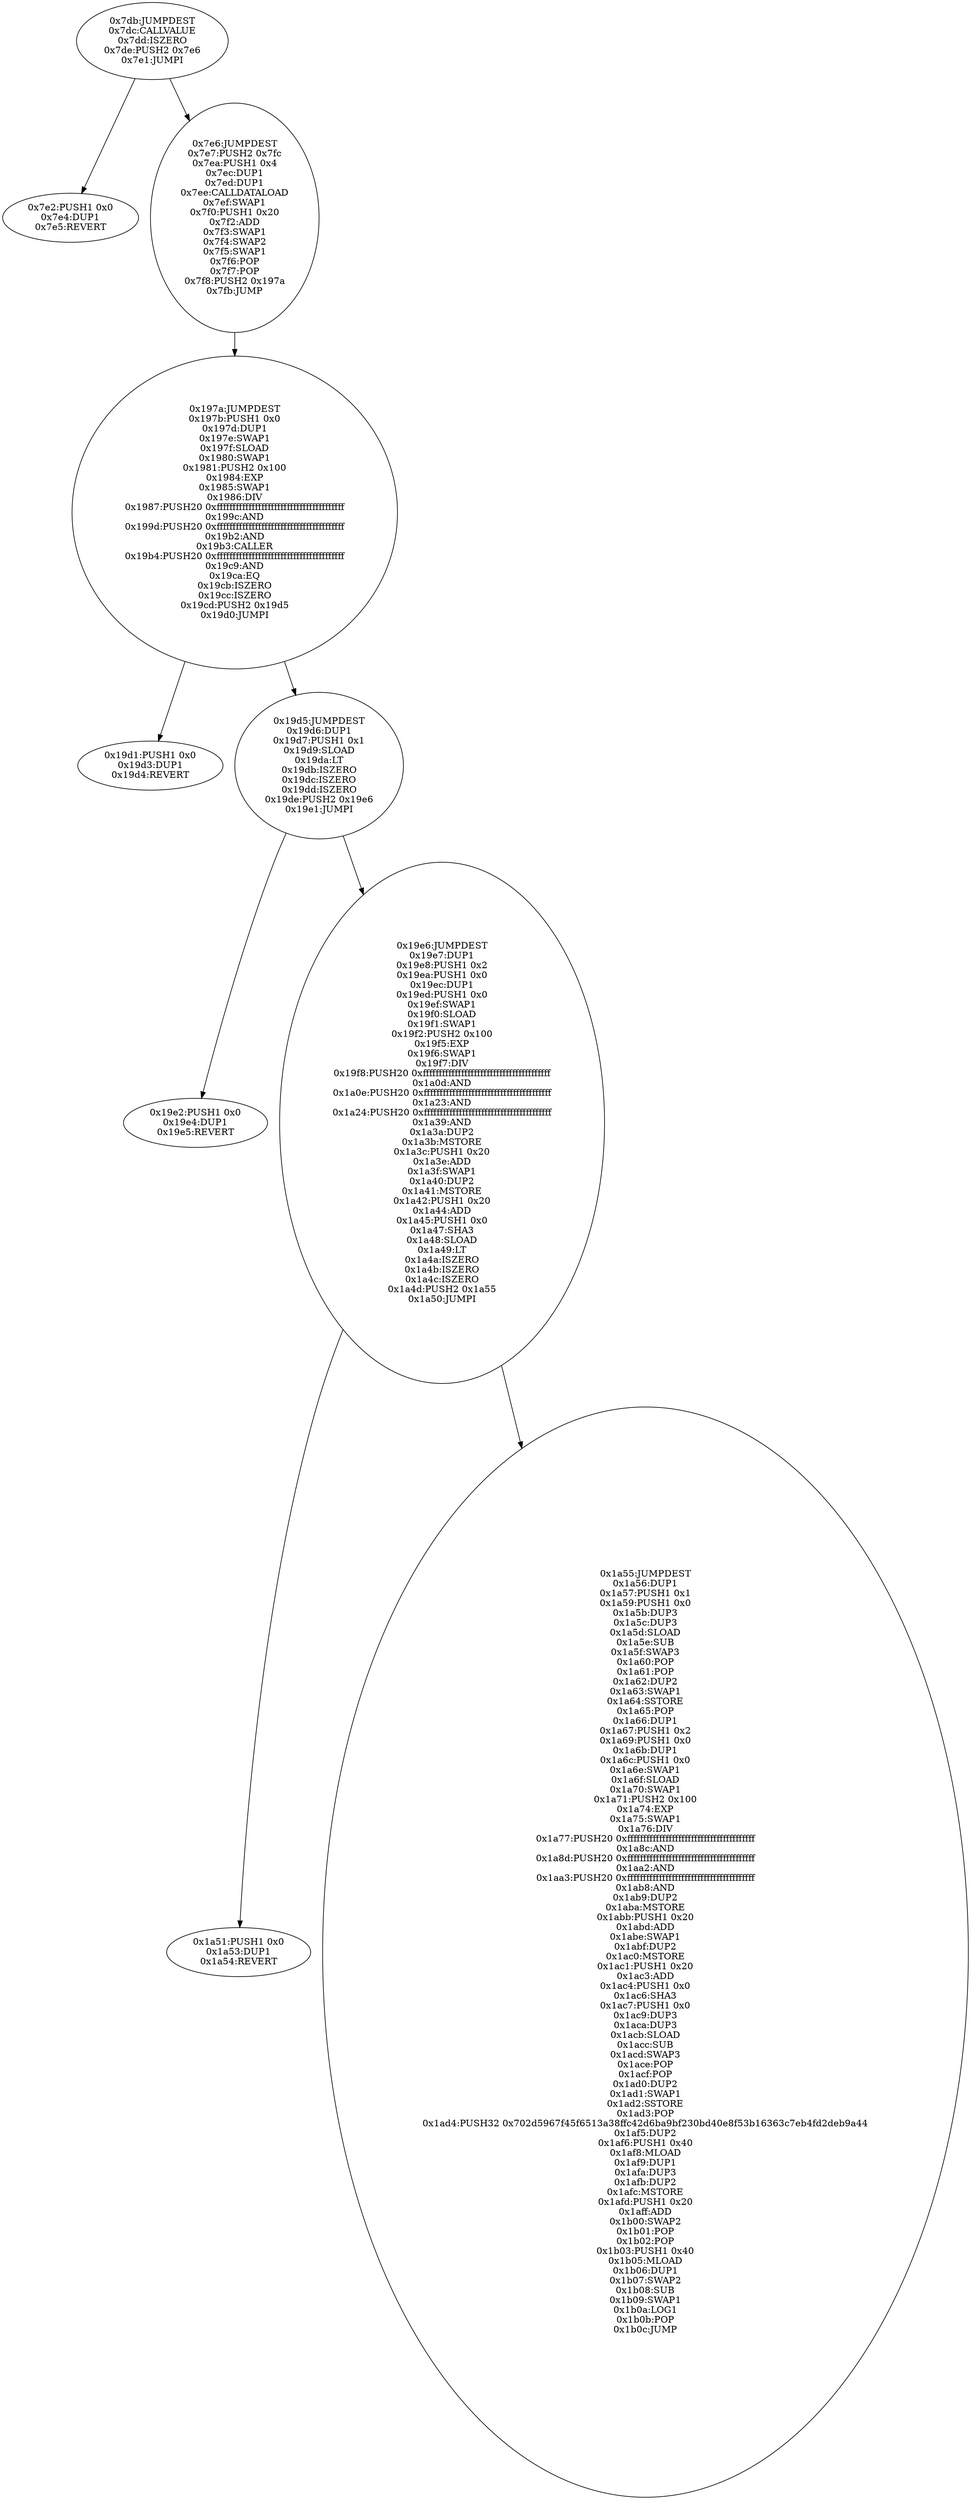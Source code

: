 digraph{
2011[label="0x7db:JUMPDEST
0x7dc:CALLVALUE
0x7dd:ISZERO
0x7de:PUSH2 0x7e6
0x7e1:JUMPI"]
2011 -> 2018
2011 -> 2022
2018[label="0x7e2:PUSH1 0x0
0x7e4:DUP1
0x7e5:REVERT"]
2022[label="0x7e6:JUMPDEST
0x7e7:PUSH2 0x7fc
0x7ea:PUSH1 0x4
0x7ec:DUP1
0x7ed:DUP1
0x7ee:CALLDATALOAD
0x7ef:SWAP1
0x7f0:PUSH1 0x20
0x7f2:ADD
0x7f3:SWAP1
0x7f4:SWAP2
0x7f5:SWAP1
0x7f6:POP
0x7f7:POP
0x7f8:PUSH2 0x197a
0x7fb:JUMP"]
2022 -> 6522
6522[label="0x197a:JUMPDEST
0x197b:PUSH1 0x0
0x197d:DUP1
0x197e:SWAP1
0x197f:SLOAD
0x1980:SWAP1
0x1981:PUSH2 0x100
0x1984:EXP
0x1985:SWAP1
0x1986:DIV
0x1987:PUSH20 0xffffffffffffffffffffffffffffffffffffffff
0x199c:AND
0x199d:PUSH20 0xffffffffffffffffffffffffffffffffffffffff
0x19b2:AND
0x19b3:CALLER
0x19b4:PUSH20 0xffffffffffffffffffffffffffffffffffffffff
0x19c9:AND
0x19ca:EQ
0x19cb:ISZERO
0x19cc:ISZERO
0x19cd:PUSH2 0x19d5
0x19d0:JUMPI"]
6522 -> 6609
6522 -> 6613
6609[label="0x19d1:PUSH1 0x0
0x19d3:DUP1
0x19d4:REVERT"]
6613[label="0x19d5:JUMPDEST
0x19d6:DUP1
0x19d7:PUSH1 0x1
0x19d9:SLOAD
0x19da:LT
0x19db:ISZERO
0x19dc:ISZERO
0x19dd:ISZERO
0x19de:PUSH2 0x19e6
0x19e1:JUMPI"]
6613 -> 6626
6613 -> 6630
6626[label="0x19e2:PUSH1 0x0
0x19e4:DUP1
0x19e5:REVERT"]
6630[label="0x19e6:JUMPDEST
0x19e7:DUP1
0x19e8:PUSH1 0x2
0x19ea:PUSH1 0x0
0x19ec:DUP1
0x19ed:PUSH1 0x0
0x19ef:SWAP1
0x19f0:SLOAD
0x19f1:SWAP1
0x19f2:PUSH2 0x100
0x19f5:EXP
0x19f6:SWAP1
0x19f7:DIV
0x19f8:PUSH20 0xffffffffffffffffffffffffffffffffffffffff
0x1a0d:AND
0x1a0e:PUSH20 0xffffffffffffffffffffffffffffffffffffffff
0x1a23:AND
0x1a24:PUSH20 0xffffffffffffffffffffffffffffffffffffffff
0x1a39:AND
0x1a3a:DUP2
0x1a3b:MSTORE
0x1a3c:PUSH1 0x20
0x1a3e:ADD
0x1a3f:SWAP1
0x1a40:DUP2
0x1a41:MSTORE
0x1a42:PUSH1 0x20
0x1a44:ADD
0x1a45:PUSH1 0x0
0x1a47:SHA3
0x1a48:SLOAD
0x1a49:LT
0x1a4a:ISZERO
0x1a4b:ISZERO
0x1a4c:ISZERO
0x1a4d:PUSH2 0x1a55
0x1a50:JUMPI"]
6630 -> 6737
6630 -> 6741
6737[label="0x1a51:PUSH1 0x0
0x1a53:DUP1
0x1a54:REVERT"]
6741[label="0x1a55:JUMPDEST
0x1a56:DUP1
0x1a57:PUSH1 0x1
0x1a59:PUSH1 0x0
0x1a5b:DUP3
0x1a5c:DUP3
0x1a5d:SLOAD
0x1a5e:SUB
0x1a5f:SWAP3
0x1a60:POP
0x1a61:POP
0x1a62:DUP2
0x1a63:SWAP1
0x1a64:SSTORE
0x1a65:POP
0x1a66:DUP1
0x1a67:PUSH1 0x2
0x1a69:PUSH1 0x0
0x1a6b:DUP1
0x1a6c:PUSH1 0x0
0x1a6e:SWAP1
0x1a6f:SLOAD
0x1a70:SWAP1
0x1a71:PUSH2 0x100
0x1a74:EXP
0x1a75:SWAP1
0x1a76:DIV
0x1a77:PUSH20 0xffffffffffffffffffffffffffffffffffffffff
0x1a8c:AND
0x1a8d:PUSH20 0xffffffffffffffffffffffffffffffffffffffff
0x1aa2:AND
0x1aa3:PUSH20 0xffffffffffffffffffffffffffffffffffffffff
0x1ab8:AND
0x1ab9:DUP2
0x1aba:MSTORE
0x1abb:PUSH1 0x20
0x1abd:ADD
0x1abe:SWAP1
0x1abf:DUP2
0x1ac0:MSTORE
0x1ac1:PUSH1 0x20
0x1ac3:ADD
0x1ac4:PUSH1 0x0
0x1ac6:SHA3
0x1ac7:PUSH1 0x0
0x1ac9:DUP3
0x1aca:DUP3
0x1acb:SLOAD
0x1acc:SUB
0x1acd:SWAP3
0x1ace:POP
0x1acf:POP
0x1ad0:DUP2
0x1ad1:SWAP1
0x1ad2:SSTORE
0x1ad3:POP
0x1ad4:PUSH32 0x702d5967f45f6513a38ffc42d6ba9bf230bd40e8f53b16363c7eb4fd2deb9a44
0x1af5:DUP2
0x1af6:PUSH1 0x40
0x1af8:MLOAD
0x1af9:DUP1
0x1afa:DUP3
0x1afb:DUP2
0x1afc:MSTORE
0x1afd:PUSH1 0x20
0x1aff:ADD
0x1b00:SWAP2
0x1b01:POP
0x1b02:POP
0x1b03:PUSH1 0x40
0x1b05:MLOAD
0x1b06:DUP1
0x1b07:SWAP2
0x1b08:SUB
0x1b09:SWAP1
0x1b0a:LOG1
0x1b0b:POP
0x1b0c:JUMP"]

}